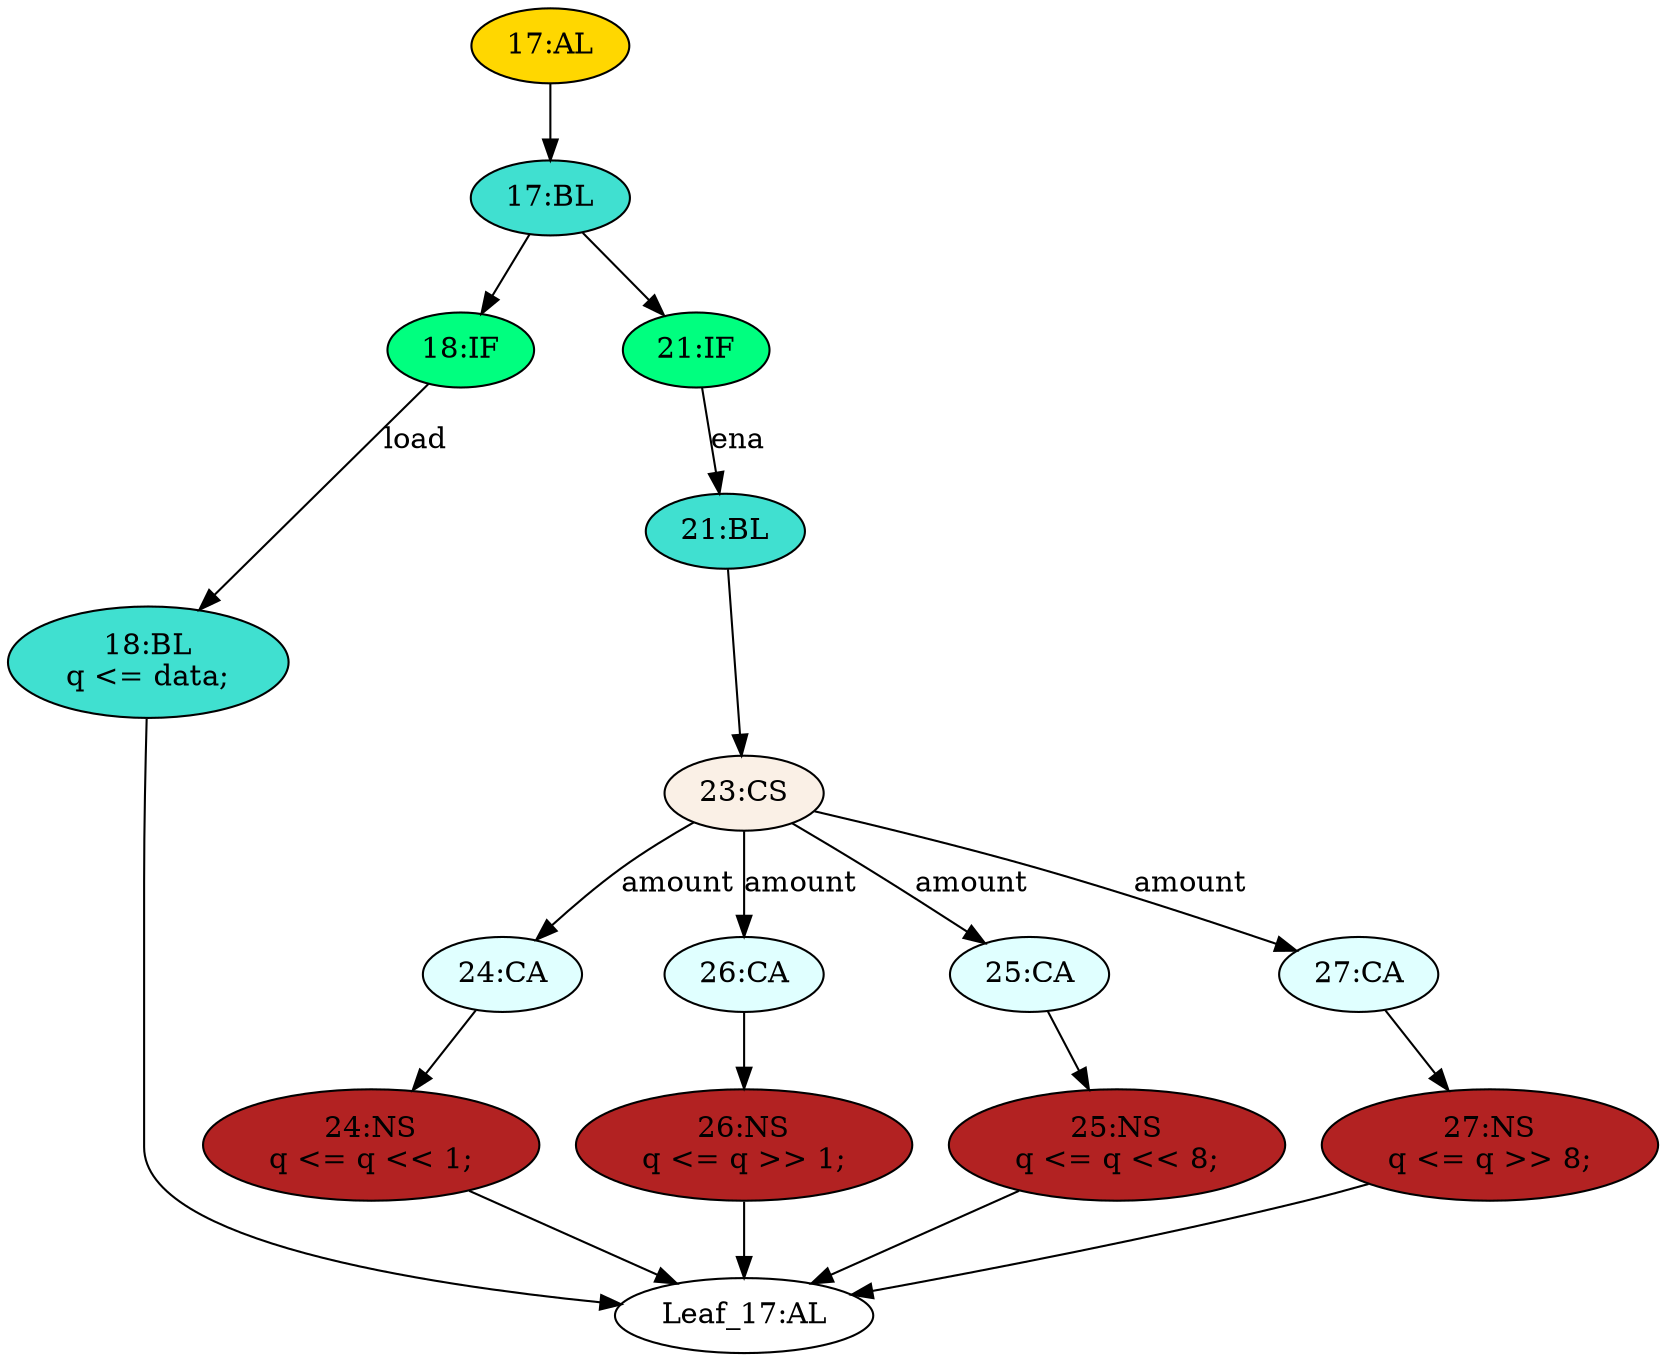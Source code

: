 strict digraph "" {
	node [label="\N"];
	"17:AL"	[ast="<pyverilog.vparser.ast.Always object at 0x7f3ce43b17d0>",
		clk_sens=True,
		fillcolor=gold,
		label="17:AL",
		sens="['clk']",
		statements="[]",
		style=filled,
		typ=Always,
		use_var="['q', 'ena', 'amount', 'data', 'load']"];
	"17:BL"	[ast="<pyverilog.vparser.ast.Block object at 0x7f3ce43b1990>",
		fillcolor=turquoise,
		label="17:BL",
		statements="[]",
		style=filled,
		typ=Block];
	"17:AL" -> "17:BL"	[cond="[]",
		lineno=None];
	"24:CA"	[ast="<pyverilog.vparser.ast.Case object at 0x7f3ce43b1dd0>",
		fillcolor=lightcyan,
		label="24:CA",
		statements="[]",
		style=filled,
		typ=Case];
	"24:NS"	[ast="<pyverilog.vparser.ast.NonblockingSubstitution object at 0x7f3ce43b1e50>",
		fillcolor=firebrick,
		label="24:NS
q <= q << 1;",
		statements="[<pyverilog.vparser.ast.NonblockingSubstitution object at 0x7f3ce43b1e50>]",
		style=filled,
		typ=NonblockingSubstitution];
	"24:CA" -> "24:NS"	[cond="[]",
		lineno=None];
	"23:CS"	[ast="<pyverilog.vparser.ast.CaseStatement object at 0x7f3ce43b1d10>",
		fillcolor=linen,
		label="23:CS",
		statements="[]",
		style=filled,
		typ=CaseStatement];
	"23:CS" -> "24:CA"	[cond="['amount']",
		label=amount,
		lineno=23];
	"26:CA"	[ast="<pyverilog.vparser.ast.Case object at 0x7f3ce3ec5310>",
		fillcolor=lightcyan,
		label="26:CA",
		statements="[]",
		style=filled,
		typ=Case];
	"23:CS" -> "26:CA"	[cond="['amount']",
		label=amount,
		lineno=23];
	"25:CA"	[ast="<pyverilog.vparser.ast.Case object at 0x7f3ce3ec5090>",
		fillcolor=lightcyan,
		label="25:CA",
		statements="[]",
		style=filled,
		typ=Case];
	"23:CS" -> "25:CA"	[cond="['amount']",
		label=amount,
		lineno=23];
	"27:CA"	[ast="<pyverilog.vparser.ast.Case object at 0x7f3ce3ec5590>",
		fillcolor=lightcyan,
		label="27:CA",
		statements="[]",
		style=filled,
		typ=Case];
	"23:CS" -> "27:CA"	[cond="['amount']",
		label=amount,
		lineno=23];
	"26:NS"	[ast="<pyverilog.vparser.ast.NonblockingSubstitution object at 0x7f3ce3ec5390>",
		fillcolor=firebrick,
		label="26:NS
q <= q >> 1;",
		statements="[<pyverilog.vparser.ast.NonblockingSubstitution object at 0x7f3ce3ec5390>]",
		style=filled,
		typ=NonblockingSubstitution];
	"26:CA" -> "26:NS"	[cond="[]",
		lineno=None];
	"21:BL"	[ast="<pyverilog.vparser.ast.Block object at 0x7f3ce43b1cd0>",
		fillcolor=turquoise,
		label="21:BL",
		statements="[]",
		style=filled,
		typ=Block];
	"21:BL" -> "23:CS"	[cond="[]",
		lineno=None];
	"18:IF"	[ast="<pyverilog.vparser.ast.IfStatement object at 0x7f3ce43b19d0>",
		fillcolor=springgreen,
		label="18:IF",
		statements="[]",
		style=filled,
		typ=IfStatement];
	"17:BL" -> "18:IF"	[cond="[]",
		lineno=None];
	"21:IF"	[ast="<pyverilog.vparser.ast.IfStatement object at 0x7f3ce43b1c90>",
		fillcolor=springgreen,
		label="21:IF",
		statements="[]",
		style=filled,
		typ=IfStatement];
	"17:BL" -> "21:IF"	[cond="[]",
		lineno=None];
	"25:NS"	[ast="<pyverilog.vparser.ast.NonblockingSubstitution object at 0x7f3ce3ec5110>",
		fillcolor=firebrick,
		label="25:NS
q <= q << 8;",
		statements="[<pyverilog.vparser.ast.NonblockingSubstitution object at 0x7f3ce3ec5110>]",
		style=filled,
		typ=NonblockingSubstitution];
	"25:CA" -> "25:NS"	[cond="[]",
		lineno=None];
	"18:BL"	[ast="<pyverilog.vparser.ast.Block object at 0x7f3ce43b1a90>",
		fillcolor=turquoise,
		label="18:BL
q <= data;",
		statements="[<pyverilog.vparser.ast.NonblockingSubstitution object at 0x7f3ce43b1ad0>]",
		style=filled,
		typ=Block];
	"18:IF" -> "18:BL"	[cond="['load']",
		label=load,
		lineno=18];
	"21:IF" -> "21:BL"	[cond="['ena']",
		label=ena,
		lineno=21];
	"Leaf_17:AL"	[def_var="['q']",
		label="Leaf_17:AL"];
	"18:BL" -> "Leaf_17:AL"	[cond="[]",
		lineno=None];
	"25:NS" -> "Leaf_17:AL"	[cond="[]",
		lineno=None];
	"26:NS" -> "Leaf_17:AL"	[cond="[]",
		lineno=None];
	"24:NS" -> "Leaf_17:AL"	[cond="[]",
		lineno=None];
	"27:NS"	[ast="<pyverilog.vparser.ast.NonblockingSubstitution object at 0x7f3ce3ec5610>",
		fillcolor=firebrick,
		label="27:NS
q <= q >> 8;",
		statements="[<pyverilog.vparser.ast.NonblockingSubstitution object at 0x7f3ce3ec5610>]",
		style=filled,
		typ=NonblockingSubstitution];
	"27:NS" -> "Leaf_17:AL"	[cond="[]",
		lineno=None];
	"27:CA" -> "27:NS"	[cond="[]",
		lineno=None];
}

